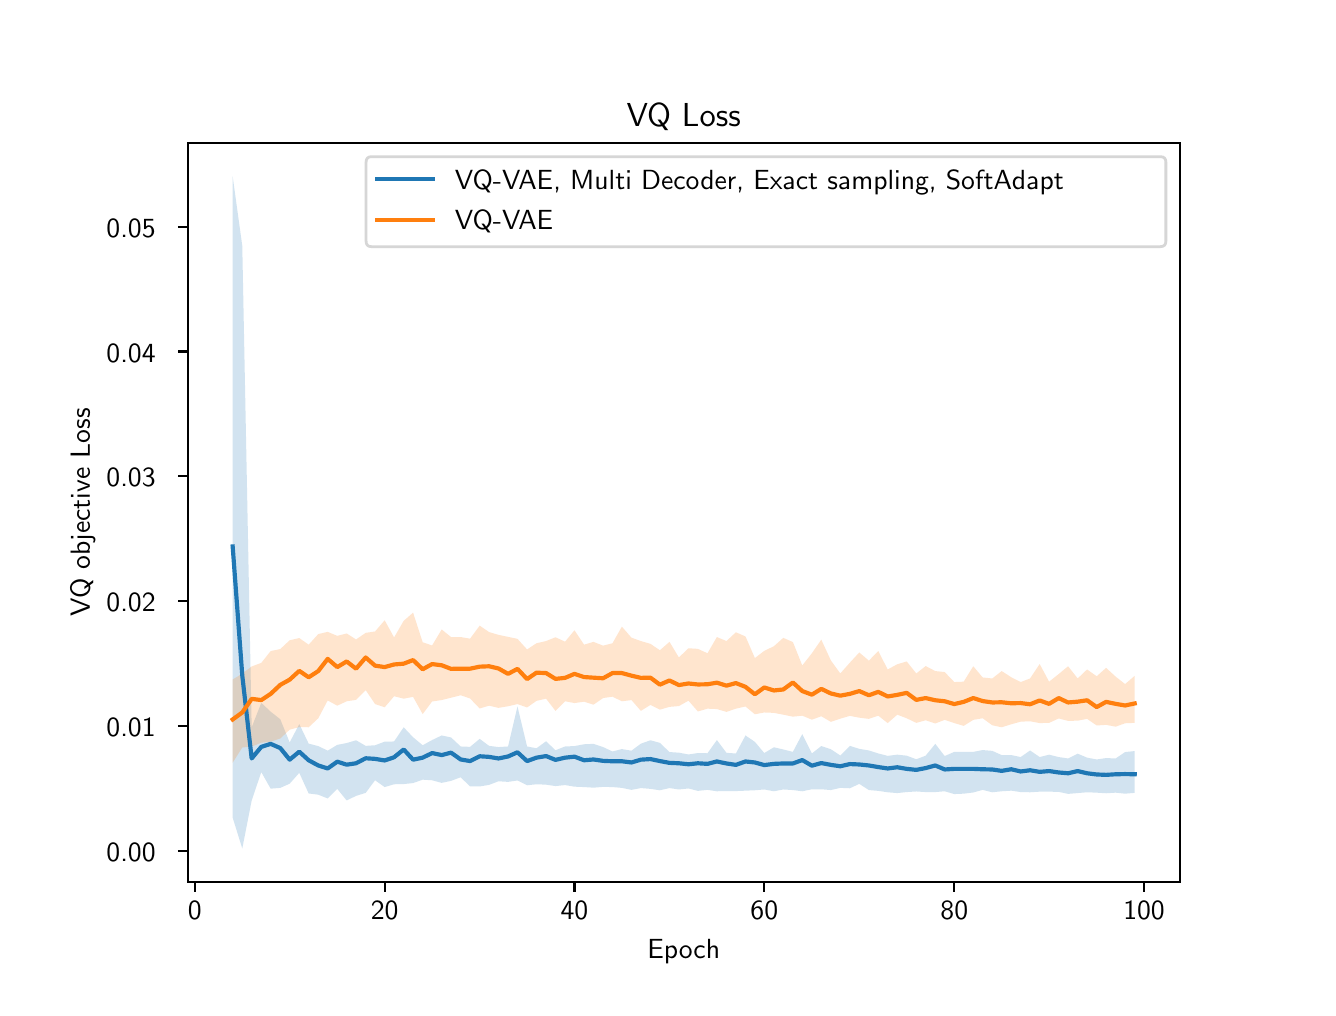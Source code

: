 \begingroup%
\makeatletter%
\begin{pgfpicture}%
\pgfpathrectangle{\pgfpointorigin}{\pgfqpoint{6.4in}{4.8in}}%
\pgfusepath{use as bounding box, clip}%
\begin{pgfscope}%
\pgfsetbuttcap%
\pgfsetmiterjoin%
\definecolor{currentfill}{rgb}{1.0,1.0,1.0}%
\pgfsetfillcolor{currentfill}%
\pgfsetlinewidth{0.0pt}%
\definecolor{currentstroke}{rgb}{1.0,1.0,1.0}%
\pgfsetstrokecolor{currentstroke}%
\pgfsetdash{}{0pt}%
\pgfpathmoveto{\pgfqpoint{0.0in}{0.0in}}%
\pgfpathlineto{\pgfqpoint{6.4in}{0.0in}}%
\pgfpathlineto{\pgfqpoint{6.4in}{4.8in}}%
\pgfpathlineto{\pgfqpoint{0.0in}{4.8in}}%
\pgfpathlineto{\pgfqpoint{0.0in}{0.0in}}%
\pgfpathclose%
\pgfusepath{fill}%
\end{pgfscope}%
\begin{pgfscope}%
\pgfsetbuttcap%
\pgfsetmiterjoin%
\definecolor{currentfill}{rgb}{1.0,1.0,1.0}%
\pgfsetfillcolor{currentfill}%
\pgfsetlinewidth{0.0pt}%
\definecolor{currentstroke}{rgb}{0.0,0.0,0.0}%
\pgfsetstrokecolor{currentstroke}%
\pgfsetstrokeopacity{0.0}%
\pgfsetdash{}{0pt}%
\pgfpathmoveto{\pgfqpoint{0.8in}{0.528in}}%
\pgfpathlineto{\pgfqpoint{5.76in}{0.528in}}%
\pgfpathlineto{\pgfqpoint{5.76in}{4.224in}}%
\pgfpathlineto{\pgfqpoint{0.8in}{4.224in}}%
\pgfpathlineto{\pgfqpoint{0.8in}{0.528in}}%
\pgfpathclose%
\pgfusepath{fill}%
\end{pgfscope}%
\begin{pgfscope}%
\pgfpathrectangle{\pgfqpoint{0.8in}{0.528in}}{\pgfqpoint{4.96in}{3.696in}}%
\pgfusepath{clip}%
\pgfsetbuttcap%
\pgfsetroundjoin%
\definecolor{currentfill}{rgb}{0.122,0.467,0.706}%
\pgfsetfillcolor{currentfill}%
\pgfsetfillopacity{0.2}%
\pgfsetlinewidth{0.0pt}%
\definecolor{currentstroke}{rgb}{0.0,0.0,0.0}%
\pgfsetstrokecolor{currentstroke}%
\pgfsetdash{}{0pt}%
\pgfpathmoveto{\pgfqpoint{1.025in}{4.056in}}%
\pgfpathlineto{\pgfqpoint{1.025in}{0.85in}}%
\pgfpathlineto{\pgfqpoint{1.073in}{0.696in}}%
\pgfpathlineto{\pgfqpoint{1.12in}{0.936in}}%
\pgfpathlineto{\pgfqpoint{1.168in}{1.078in}}%
\pgfpathlineto{\pgfqpoint{1.215in}{0.995in}}%
\pgfpathlineto{\pgfqpoint{1.263in}{0.999in}}%
\pgfpathlineto{\pgfqpoint{1.31in}{1.02in}}%
\pgfpathlineto{\pgfqpoint{1.358in}{1.074in}}%
\pgfpathlineto{\pgfqpoint{1.405in}{0.971in}}%
\pgfpathlineto{\pgfqpoint{1.453in}{0.965in}}%
\pgfpathlineto{\pgfqpoint{1.5in}{0.946in}}%
\pgfpathlineto{\pgfqpoint{1.548in}{0.994in}}%
\pgfpathlineto{\pgfqpoint{1.595in}{0.936in}}%
\pgfpathlineto{\pgfqpoint{1.642in}{0.959in}}%
\pgfpathlineto{\pgfqpoint{1.69in}{0.974in}}%
\pgfpathlineto{\pgfqpoint{1.737in}{1.037in}}%
\pgfpathlineto{\pgfqpoint{1.785in}{1.003in}}%
\pgfpathlineto{\pgfqpoint{1.832in}{1.017in}}%
\pgfpathlineto{\pgfqpoint{1.88in}{1.018in}}%
\pgfpathlineto{\pgfqpoint{1.927in}{1.023in}}%
\pgfpathlineto{\pgfqpoint{1.975in}{1.04in}}%
\pgfpathlineto{\pgfqpoint{2.022in}{1.037in}}%
\pgfpathlineto{\pgfqpoint{2.07in}{1.024in}}%
\pgfpathlineto{\pgfqpoint{2.117in}{1.034in}}%
\pgfpathlineto{\pgfqpoint{2.165in}{1.052in}}%
\pgfpathlineto{\pgfqpoint{2.212in}{1.006in}}%
\pgfpathlineto{\pgfqpoint{2.26in}{1.006in}}%
\pgfpathlineto{\pgfqpoint{2.307in}{1.014in}}%
\pgfpathlineto{\pgfqpoint{2.354in}{1.032in}}%
\pgfpathlineto{\pgfqpoint{2.402in}{1.029in}}%
\pgfpathlineto{\pgfqpoint{2.449in}{1.036in}}%
\pgfpathlineto{\pgfqpoint{2.497in}{1.012in}}%
\pgfpathlineto{\pgfqpoint{2.544in}{1.017in}}%
\pgfpathlineto{\pgfqpoint{2.592in}{1.015in}}%
\pgfpathlineto{\pgfqpoint{2.639in}{1.008in}}%
\pgfpathlineto{\pgfqpoint{2.687in}{1.013in}}%
\pgfpathlineto{\pgfqpoint{2.734in}{1.005in}}%
\pgfpathlineto{\pgfqpoint{2.782in}{1.003in}}%
\pgfpathlineto{\pgfqpoint{2.829in}{1.0in}}%
\pgfpathlineto{\pgfqpoint{2.877in}{1.004in}}%
\pgfpathlineto{\pgfqpoint{2.924in}{1.003in}}%
\pgfpathlineto{\pgfqpoint{2.971in}{0.999in}}%
\pgfpathlineto{\pgfqpoint{3.019in}{0.989in}}%
\pgfpathlineto{\pgfqpoint{3.066in}{0.998in}}%
\pgfpathlineto{\pgfqpoint{3.114in}{0.994in}}%
\pgfpathlineto{\pgfqpoint{3.161in}{0.987in}}%
\pgfpathlineto{\pgfqpoint{3.209in}{0.998in}}%
\pgfpathlineto{\pgfqpoint{3.256in}{0.991in}}%
\pgfpathlineto{\pgfqpoint{3.304in}{0.996in}}%
\pgfpathlineto{\pgfqpoint{3.351in}{0.984in}}%
\pgfpathlineto{\pgfqpoint{3.399in}{0.989in}}%
\pgfpathlineto{\pgfqpoint{3.446in}{0.982in}}%
\pgfpathlineto{\pgfqpoint{3.494in}{0.983in}}%
\pgfpathlineto{\pgfqpoint{3.541in}{0.983in}}%
\pgfpathlineto{\pgfqpoint{3.589in}{0.985in}}%
\pgfpathlineto{\pgfqpoint{3.636in}{0.987in}}%
\pgfpathlineto{\pgfqpoint{3.683in}{0.991in}}%
\pgfpathlineto{\pgfqpoint{3.731in}{0.982in}}%
\pgfpathlineto{\pgfqpoint{3.778in}{0.991in}}%
\pgfpathlineto{\pgfqpoint{3.826in}{0.988in}}%
\pgfpathlineto{\pgfqpoint{3.873in}{0.982in}}%
\pgfpathlineto{\pgfqpoint{3.921in}{0.992in}}%
\pgfpathlineto{\pgfqpoint{3.968in}{0.992in}}%
\pgfpathlineto{\pgfqpoint{4.016in}{0.988in}}%
\pgfpathlineto{\pgfqpoint{4.063in}{0.999in}}%
\pgfpathlineto{\pgfqpoint{4.111in}{0.997in}}%
\pgfpathlineto{\pgfqpoint{4.158in}{1.019in}}%
\pgfpathlineto{\pgfqpoint{4.206in}{0.988in}}%
\pgfpathlineto{\pgfqpoint{4.253in}{0.984in}}%
\pgfpathlineto{\pgfqpoint{4.3in}{0.977in}}%
\pgfpathlineto{\pgfqpoint{4.348in}{0.973in}}%
\pgfpathlineto{\pgfqpoint{4.395in}{0.978in}}%
\pgfpathlineto{\pgfqpoint{4.443in}{0.981in}}%
\pgfpathlineto{\pgfqpoint{4.49in}{0.978in}}%
\pgfpathlineto{\pgfqpoint{4.538in}{0.978in}}%
\pgfpathlineto{\pgfqpoint{4.585in}{0.982in}}%
\pgfpathlineto{\pgfqpoint{4.633in}{0.968in}}%
\pgfpathlineto{\pgfqpoint{4.68in}{0.97in}}%
\pgfpathlineto{\pgfqpoint{4.728in}{0.976in}}%
\pgfpathlineto{\pgfqpoint{4.775in}{0.989in}}%
\pgfpathlineto{\pgfqpoint{4.823in}{0.977in}}%
\pgfpathlineto{\pgfqpoint{4.87in}{0.982in}}%
\pgfpathlineto{\pgfqpoint{4.918in}{0.985in}}%
\pgfpathlineto{\pgfqpoint{4.965in}{0.978in}}%
\pgfpathlineto{\pgfqpoint{5.012in}{0.977in}}%
\pgfpathlineto{\pgfqpoint{5.06in}{0.98in}}%
\pgfpathlineto{\pgfqpoint{5.107in}{0.98in}}%
\pgfpathlineto{\pgfqpoint{5.155in}{0.979in}}%
\pgfpathlineto{\pgfqpoint{5.202in}{0.969in}}%
\pgfpathlineto{\pgfqpoint{5.25in}{0.973in}}%
\pgfpathlineto{\pgfqpoint{5.297in}{0.977in}}%
\pgfpathlineto{\pgfqpoint{5.345in}{0.975in}}%
\pgfpathlineto{\pgfqpoint{5.392in}{0.972in}}%
\pgfpathlineto{\pgfqpoint{5.44in}{0.975in}}%
\pgfpathlineto{\pgfqpoint{5.487in}{0.97in}}%
\pgfpathlineto{\pgfqpoint{5.535in}{0.974in}}%
\pgfpathlineto{\pgfqpoint{5.535in}{1.183in}}%
\pgfpathlineto{\pgfqpoint{5.535in}{1.183in}}%
\pgfpathlineto{\pgfqpoint{5.487in}{1.178in}}%
\pgfpathlineto{\pgfqpoint{5.44in}{1.146in}}%
\pgfpathlineto{\pgfqpoint{5.392in}{1.148in}}%
\pgfpathlineto{\pgfqpoint{5.345in}{1.141in}}%
\pgfpathlineto{\pgfqpoint{5.297in}{1.15in}}%
\pgfpathlineto{\pgfqpoint{5.25in}{1.17in}}%
\pgfpathlineto{\pgfqpoint{5.202in}{1.146in}}%
\pgfpathlineto{\pgfqpoint{5.155in}{1.153in}}%
\pgfpathlineto{\pgfqpoint{5.107in}{1.165in}}%
\pgfpathlineto{\pgfqpoint{5.06in}{1.153in}}%
\pgfpathlineto{\pgfqpoint{5.012in}{1.186in}}%
\pgfpathlineto{\pgfqpoint{4.965in}{1.153in}}%
\pgfpathlineto{\pgfqpoint{4.918in}{1.163in}}%
\pgfpathlineto{\pgfqpoint{4.87in}{1.163in}}%
\pgfpathlineto{\pgfqpoint{4.823in}{1.184in}}%
\pgfpathlineto{\pgfqpoint{4.775in}{1.188in}}%
\pgfpathlineto{\pgfqpoint{4.728in}{1.179in}}%
\pgfpathlineto{\pgfqpoint{4.68in}{1.179in}}%
\pgfpathlineto{\pgfqpoint{4.633in}{1.179in}}%
\pgfpathlineto{\pgfqpoint{4.585in}{1.158in}}%
\pgfpathlineto{\pgfqpoint{4.538in}{1.219in}}%
\pgfpathlineto{\pgfqpoint{4.49in}{1.16in}}%
\pgfpathlineto{\pgfqpoint{4.443in}{1.142in}}%
\pgfpathlineto{\pgfqpoint{4.395in}{1.16in}}%
\pgfpathlineto{\pgfqpoint{4.348in}{1.165in}}%
\pgfpathlineto{\pgfqpoint{4.3in}{1.159in}}%
\pgfpathlineto{\pgfqpoint{4.253in}{1.171in}}%
\pgfpathlineto{\pgfqpoint{4.206in}{1.186in}}%
\pgfpathlineto{\pgfqpoint{4.158in}{1.194in}}%
\pgfpathlineto{\pgfqpoint{4.111in}{1.209in}}%
\pgfpathlineto{\pgfqpoint{4.063in}{1.161in}}%
\pgfpathlineto{\pgfqpoint{4.016in}{1.192in}}%
\pgfpathlineto{\pgfqpoint{3.968in}{1.208in}}%
\pgfpathlineto{\pgfqpoint{3.921in}{1.171in}}%
\pgfpathlineto{\pgfqpoint{3.873in}{1.268in}}%
\pgfpathlineto{\pgfqpoint{3.826in}{1.179in}}%
\pgfpathlineto{\pgfqpoint{3.778in}{1.191in}}%
\pgfpathlineto{\pgfqpoint{3.731in}{1.202in}}%
\pgfpathlineto{\pgfqpoint{3.683in}{1.173in}}%
\pgfpathlineto{\pgfqpoint{3.636in}{1.229in}}%
\pgfpathlineto{\pgfqpoint{3.589in}{1.261in}}%
\pgfpathlineto{\pgfqpoint{3.541in}{1.171in}}%
\pgfpathlineto{\pgfqpoint{3.494in}{1.174in}}%
\pgfpathlineto{\pgfqpoint{3.446in}{1.238in}}%
\pgfpathlineto{\pgfqpoint{3.399in}{1.172in}}%
\pgfpathlineto{\pgfqpoint{3.351in}{1.173in}}%
\pgfpathlineto{\pgfqpoint{3.304in}{1.166in}}%
\pgfpathlineto{\pgfqpoint{3.256in}{1.175in}}%
\pgfpathlineto{\pgfqpoint{3.209in}{1.178in}}%
\pgfpathlineto{\pgfqpoint{3.161in}{1.224in}}%
\pgfpathlineto{\pgfqpoint{3.114in}{1.237in}}%
\pgfpathlineto{\pgfqpoint{3.066in}{1.22in}}%
\pgfpathlineto{\pgfqpoint{3.019in}{1.185in}}%
\pgfpathlineto{\pgfqpoint{2.971in}{1.193in}}%
\pgfpathlineto{\pgfqpoint{2.924in}{1.181in}}%
\pgfpathlineto{\pgfqpoint{2.877in}{1.203in}}%
\pgfpathlineto{\pgfqpoint{2.829in}{1.219in}}%
\pgfpathlineto{\pgfqpoint{2.782in}{1.217in}}%
\pgfpathlineto{\pgfqpoint{2.734in}{1.208in}}%
\pgfpathlineto{\pgfqpoint{2.687in}{1.206in}}%
\pgfpathlineto{\pgfqpoint{2.639in}{1.187in}}%
\pgfpathlineto{\pgfqpoint{2.592in}{1.232in}}%
\pgfpathlineto{\pgfqpoint{2.544in}{1.197in}}%
\pgfpathlineto{\pgfqpoint{2.497in}{1.206in}}%
\pgfpathlineto{\pgfqpoint{2.449in}{1.406in}}%
\pgfpathlineto{\pgfqpoint{2.402in}{1.206in}}%
\pgfpathlineto{\pgfqpoint{2.354in}{1.203in}}%
\pgfpathlineto{\pgfqpoint{2.307in}{1.209in}}%
\pgfpathlineto{\pgfqpoint{2.26in}{1.244in}}%
\pgfpathlineto{\pgfqpoint{2.212in}{1.204in}}%
\pgfpathlineto{\pgfqpoint{2.165in}{1.206in}}%
\pgfpathlineto{\pgfqpoint{2.117in}{1.251in}}%
\pgfpathlineto{\pgfqpoint{2.07in}{1.261in}}%
\pgfpathlineto{\pgfqpoint{2.022in}{1.238in}}%
\pgfpathlineto{\pgfqpoint{1.975in}{1.212in}}%
\pgfpathlineto{\pgfqpoint{1.927in}{1.252in}}%
\pgfpathlineto{\pgfqpoint{1.88in}{1.302in}}%
\pgfpathlineto{\pgfqpoint{1.832in}{1.231in}}%
\pgfpathlineto{\pgfqpoint{1.785in}{1.23in}}%
\pgfpathlineto{\pgfqpoint{1.737in}{1.212in}}%
\pgfpathlineto{\pgfqpoint{1.69in}{1.209in}}%
\pgfpathlineto{\pgfqpoint{1.642in}{1.237in}}%
\pgfpathlineto{\pgfqpoint{1.595in}{1.223in}}%
\pgfpathlineto{\pgfqpoint{1.548in}{1.214in}}%
\pgfpathlineto{\pgfqpoint{1.5in}{1.185in}}%
\pgfpathlineto{\pgfqpoint{1.453in}{1.208in}}%
\pgfpathlineto{\pgfqpoint{1.405in}{1.22in}}%
\pgfpathlineto{\pgfqpoint{1.358in}{1.318in}}%
\pgfpathlineto{\pgfqpoint{1.31in}{1.226in}}%
\pgfpathlineto{\pgfqpoint{1.263in}{1.342in}}%
\pgfpathlineto{\pgfqpoint{1.215in}{1.38in}}%
\pgfpathlineto{\pgfqpoint{1.168in}{1.424in}}%
\pgfpathlineto{\pgfqpoint{1.12in}{1.302in}}%
\pgfpathlineto{\pgfqpoint{1.073in}{3.709in}}%
\pgfpathlineto{\pgfqpoint{1.025in}{4.056in}}%
\pgfpathlineto{\pgfqpoint{1.025in}{4.056in}}%
\pgfpathclose%
\pgfusepath{fill}%
\end{pgfscope}%
\begin{pgfscope}%
\pgfpathrectangle{\pgfqpoint{0.8in}{0.528in}}{\pgfqpoint{4.96in}{3.696in}}%
\pgfusepath{clip}%
\pgfsetbuttcap%
\pgfsetroundjoin%
\definecolor{currentfill}{rgb}{1.0,0.498,0.055}%
\pgfsetfillcolor{currentfill}%
\pgfsetfillopacity{0.2}%
\pgfsetlinewidth{0.0pt}%
\definecolor{currentstroke}{rgb}{0.0,0.0,0.0}%
\pgfsetstrokecolor{currentstroke}%
\pgfsetdash{}{0pt}%
\pgfpathmoveto{\pgfqpoint{1.025in}{1.541in}}%
\pgfpathlineto{\pgfqpoint{1.025in}{1.125in}}%
\pgfpathlineto{\pgfqpoint{1.073in}{1.201in}}%
\pgfpathlineto{\pgfqpoint{1.12in}{1.205in}}%
\pgfpathlineto{\pgfqpoint{1.168in}{1.225in}}%
\pgfpathlineto{\pgfqpoint{1.215in}{1.23in}}%
\pgfpathlineto{\pgfqpoint{1.263in}{1.246in}}%
\pgfpathlineto{\pgfqpoint{1.31in}{1.29in}}%
\pgfpathlineto{\pgfqpoint{1.358in}{1.303in}}%
\pgfpathlineto{\pgfqpoint{1.405in}{1.302in}}%
\pgfpathlineto{\pgfqpoint{1.453in}{1.347in}}%
\pgfpathlineto{\pgfqpoint{1.5in}{1.436in}}%
\pgfpathlineto{\pgfqpoint{1.548in}{1.41in}}%
\pgfpathlineto{\pgfqpoint{1.595in}{1.432in}}%
\pgfpathlineto{\pgfqpoint{1.642in}{1.439in}}%
\pgfpathlineto{\pgfqpoint{1.69in}{1.488in}}%
\pgfpathlineto{\pgfqpoint{1.737in}{1.418in}}%
\pgfpathlineto{\pgfqpoint{1.785in}{1.402in}}%
\pgfpathlineto{\pgfqpoint{1.832in}{1.457in}}%
\pgfpathlineto{\pgfqpoint{1.88in}{1.445in}}%
\pgfpathlineto{\pgfqpoint{1.927in}{1.454in}}%
\pgfpathlineto{\pgfqpoint{1.975in}{1.368in}}%
\pgfpathlineto{\pgfqpoint{2.022in}{1.431in}}%
\pgfpathlineto{\pgfqpoint{2.07in}{1.438in}}%
\pgfpathlineto{\pgfqpoint{2.117in}{1.45in}}%
\pgfpathlineto{\pgfqpoint{2.165in}{1.462in}}%
\pgfpathlineto{\pgfqpoint{2.212in}{1.446in}}%
\pgfpathlineto{\pgfqpoint{2.26in}{1.396in}}%
\pgfpathlineto{\pgfqpoint{2.307in}{1.41in}}%
\pgfpathlineto{\pgfqpoint{2.354in}{1.399in}}%
\pgfpathlineto{\pgfqpoint{2.402in}{1.407in}}%
\pgfpathlineto{\pgfqpoint{2.449in}{1.418in}}%
\pgfpathlineto{\pgfqpoint{2.497in}{1.401in}}%
\pgfpathlineto{\pgfqpoint{2.544in}{1.434in}}%
\pgfpathlineto{\pgfqpoint{2.592in}{1.445in}}%
\pgfpathlineto{\pgfqpoint{2.639in}{1.384in}}%
\pgfpathlineto{\pgfqpoint{2.687in}{1.432in}}%
\pgfpathlineto{\pgfqpoint{2.734in}{1.423in}}%
\pgfpathlineto{\pgfqpoint{2.782in}{1.43in}}%
\pgfpathlineto{\pgfqpoint{2.829in}{1.415in}}%
\pgfpathlineto{\pgfqpoint{2.877in}{1.448in}}%
\pgfpathlineto{\pgfqpoint{2.924in}{1.455in}}%
\pgfpathlineto{\pgfqpoint{2.971in}{1.432in}}%
\pgfpathlineto{\pgfqpoint{3.019in}{1.438in}}%
\pgfpathlineto{\pgfqpoint{3.066in}{1.384in}}%
\pgfpathlineto{\pgfqpoint{3.114in}{1.414in}}%
\pgfpathlineto{\pgfqpoint{3.161in}{1.39in}}%
\pgfpathlineto{\pgfqpoint{3.209in}{1.404in}}%
\pgfpathlineto{\pgfqpoint{3.256in}{1.408in}}%
\pgfpathlineto{\pgfqpoint{3.304in}{1.435in}}%
\pgfpathlineto{\pgfqpoint{3.351in}{1.381in}}%
\pgfpathlineto{\pgfqpoint{3.399in}{1.395in}}%
\pgfpathlineto{\pgfqpoint{3.446in}{1.393in}}%
\pgfpathlineto{\pgfqpoint{3.494in}{1.379in}}%
\pgfpathlineto{\pgfqpoint{3.541in}{1.395in}}%
\pgfpathlineto{\pgfqpoint{3.589in}{1.406in}}%
\pgfpathlineto{\pgfqpoint{3.636in}{1.367in}}%
\pgfpathlineto{\pgfqpoint{3.683in}{1.376in}}%
\pgfpathlineto{\pgfqpoint{3.731in}{1.374in}}%
\pgfpathlineto{\pgfqpoint{3.778in}{1.365in}}%
\pgfpathlineto{\pgfqpoint{3.826in}{1.355in}}%
\pgfpathlineto{\pgfqpoint{3.873in}{1.36in}}%
\pgfpathlineto{\pgfqpoint{3.921in}{1.34in}}%
\pgfpathlineto{\pgfqpoint{3.968in}{1.357in}}%
\pgfpathlineto{\pgfqpoint{4.016in}{1.329in}}%
\pgfpathlineto{\pgfqpoint{4.063in}{1.345in}}%
\pgfpathlineto{\pgfqpoint{4.111in}{1.359in}}%
\pgfpathlineto{\pgfqpoint{4.158in}{1.35in}}%
\pgfpathlineto{\pgfqpoint{4.206in}{1.344in}}%
\pgfpathlineto{\pgfqpoint{4.253in}{1.36in}}%
\pgfpathlineto{\pgfqpoint{4.3in}{1.323in}}%
\pgfpathlineto{\pgfqpoint{4.348in}{1.365in}}%
\pgfpathlineto{\pgfqpoint{4.395in}{1.347in}}%
\pgfpathlineto{\pgfqpoint{4.443in}{1.324in}}%
\pgfpathlineto{\pgfqpoint{4.49in}{1.337in}}%
\pgfpathlineto{\pgfqpoint{4.538in}{1.321in}}%
\pgfpathlineto{\pgfqpoint{4.585in}{1.339in}}%
\pgfpathlineto{\pgfqpoint{4.633in}{1.323in}}%
\pgfpathlineto{\pgfqpoint{4.68in}{1.309in}}%
\pgfpathlineto{\pgfqpoint{4.728in}{1.339in}}%
\pgfpathlineto{\pgfqpoint{4.775in}{1.347in}}%
\pgfpathlineto{\pgfqpoint{4.823in}{1.312in}}%
\pgfpathlineto{\pgfqpoint{4.87in}{1.302in}}%
\pgfpathlineto{\pgfqpoint{4.918in}{1.317in}}%
\pgfpathlineto{\pgfqpoint{4.965in}{1.33in}}%
\pgfpathlineto{\pgfqpoint{5.012in}{1.332in}}%
\pgfpathlineto{\pgfqpoint{5.06in}{1.323in}}%
\pgfpathlineto{\pgfqpoint{5.107in}{1.324in}}%
\pgfpathlineto{\pgfqpoint{5.155in}{1.346in}}%
\pgfpathlineto{\pgfqpoint{5.202in}{1.334in}}%
\pgfpathlineto{\pgfqpoint{5.25in}{1.335in}}%
\pgfpathlineto{\pgfqpoint{5.297in}{1.344in}}%
\pgfpathlineto{\pgfqpoint{5.345in}{1.311in}}%
\pgfpathlineto{\pgfqpoint{5.392in}{1.314in}}%
\pgfpathlineto{\pgfqpoint{5.44in}{1.305in}}%
\pgfpathlineto{\pgfqpoint{5.487in}{1.322in}}%
\pgfpathlineto{\pgfqpoint{5.535in}{1.324in}}%
\pgfpathlineto{\pgfqpoint{5.535in}{1.559in}}%
\pgfpathlineto{\pgfqpoint{5.535in}{1.559in}}%
\pgfpathlineto{\pgfqpoint{5.487in}{1.518in}}%
\pgfpathlineto{\pgfqpoint{5.44in}{1.555in}}%
\pgfpathlineto{\pgfqpoint{5.392in}{1.599in}}%
\pgfpathlineto{\pgfqpoint{5.345in}{1.557in}}%
\pgfpathlineto{\pgfqpoint{5.297in}{1.591in}}%
\pgfpathlineto{\pgfqpoint{5.25in}{1.546in}}%
\pgfpathlineto{\pgfqpoint{5.202in}{1.607in}}%
\pgfpathlineto{\pgfqpoint{5.155in}{1.568in}}%
\pgfpathlineto{\pgfqpoint{5.107in}{1.53in}}%
\pgfpathlineto{\pgfqpoint{5.06in}{1.618in}}%
\pgfpathlineto{\pgfqpoint{5.012in}{1.546in}}%
\pgfpathlineto{\pgfqpoint{4.965in}{1.528in}}%
\pgfpathlineto{\pgfqpoint{4.918in}{1.552in}}%
\pgfpathlineto{\pgfqpoint{4.87in}{1.583in}}%
\pgfpathlineto{\pgfqpoint{4.823in}{1.546in}}%
\pgfpathlineto{\pgfqpoint{4.775in}{1.551in}}%
\pgfpathlineto{\pgfqpoint{4.728in}{1.607in}}%
\pgfpathlineto{\pgfqpoint{4.68in}{1.53in}}%
\pgfpathlineto{\pgfqpoint{4.633in}{1.528in}}%
\pgfpathlineto{\pgfqpoint{4.585in}{1.578in}}%
\pgfpathlineto{\pgfqpoint{4.538in}{1.583in}}%
\pgfpathlineto{\pgfqpoint{4.49in}{1.608in}}%
\pgfpathlineto{\pgfqpoint{4.443in}{1.571in}}%
\pgfpathlineto{\pgfqpoint{4.395in}{1.631in}}%
\pgfpathlineto{\pgfqpoint{4.348in}{1.617in}}%
\pgfpathlineto{\pgfqpoint{4.3in}{1.591in}}%
\pgfpathlineto{\pgfqpoint{4.253in}{1.683in}}%
\pgfpathlineto{\pgfqpoint{4.206in}{1.635in}}%
\pgfpathlineto{\pgfqpoint{4.158in}{1.676in}}%
\pgfpathlineto{\pgfqpoint{4.111in}{1.625in}}%
\pgfpathlineto{\pgfqpoint{4.063in}{1.571in}}%
\pgfpathlineto{\pgfqpoint{4.016in}{1.636in}}%
\pgfpathlineto{\pgfqpoint{3.968in}{1.74in}}%
\pgfpathlineto{\pgfqpoint{3.921in}{1.672in}}%
\pgfpathlineto{\pgfqpoint{3.873in}{1.611in}}%
\pgfpathlineto{\pgfqpoint{3.826in}{1.728in}}%
\pgfpathlineto{\pgfqpoint{3.778in}{1.749in}}%
\pgfpathlineto{\pgfqpoint{3.731in}{1.707in}}%
\pgfpathlineto{\pgfqpoint{3.683in}{1.684in}}%
\pgfpathlineto{\pgfqpoint{3.636in}{1.648in}}%
\pgfpathlineto{\pgfqpoint{3.589in}{1.756in}}%
\pgfpathlineto{\pgfqpoint{3.541in}{1.777in}}%
\pgfpathlineto{\pgfqpoint{3.494in}{1.733in}}%
\pgfpathlineto{\pgfqpoint{3.446in}{1.753in}}%
\pgfpathlineto{\pgfqpoint{3.399in}{1.672in}}%
\pgfpathlineto{\pgfqpoint{3.351in}{1.694in}}%
\pgfpathlineto{\pgfqpoint{3.304in}{1.697in}}%
\pgfpathlineto{\pgfqpoint{3.256in}{1.651in}}%
\pgfpathlineto{\pgfqpoint{3.209in}{1.729in}}%
\pgfpathlineto{\pgfqpoint{3.161in}{1.687in}}%
\pgfpathlineto{\pgfqpoint{3.114in}{1.719in}}%
\pgfpathlineto{\pgfqpoint{3.066in}{1.733in}}%
\pgfpathlineto{\pgfqpoint{3.019in}{1.75in}}%
\pgfpathlineto{\pgfqpoint{2.971in}{1.805in}}%
\pgfpathlineto{\pgfqpoint{2.924in}{1.722in}}%
\pgfpathlineto{\pgfqpoint{2.877in}{1.71in}}%
\pgfpathlineto{\pgfqpoint{2.829in}{1.729in}}%
\pgfpathlineto{\pgfqpoint{2.782in}{1.715in}}%
\pgfpathlineto{\pgfqpoint{2.734in}{1.787in}}%
\pgfpathlineto{\pgfqpoint{2.687in}{1.73in}}%
\pgfpathlineto{\pgfqpoint{2.639in}{1.752in}}%
\pgfpathlineto{\pgfqpoint{2.592in}{1.733in}}%
\pgfpathlineto{\pgfqpoint{2.544in}{1.722in}}%
\pgfpathlineto{\pgfqpoint{2.497in}{1.691in}}%
\pgfpathlineto{\pgfqpoint{2.449in}{1.744in}}%
\pgfpathlineto{\pgfqpoint{2.402in}{1.754in}}%
\pgfpathlineto{\pgfqpoint{2.354in}{1.764in}}%
\pgfpathlineto{\pgfqpoint{2.307in}{1.778in}}%
\pgfpathlineto{\pgfqpoint{2.26in}{1.81in}}%
\pgfpathlineto{\pgfqpoint{2.212in}{1.745in}}%
\pgfpathlineto{\pgfqpoint{2.165in}{1.753in}}%
\pgfpathlineto{\pgfqpoint{2.117in}{1.753in}}%
\pgfpathlineto{\pgfqpoint{2.07in}{1.791in}}%
\pgfpathlineto{\pgfqpoint{2.022in}{1.711in}}%
\pgfpathlineto{\pgfqpoint{1.975in}{1.727in}}%
\pgfpathlineto{\pgfqpoint{1.927in}{1.875in}}%
\pgfpathlineto{\pgfqpoint{1.88in}{1.834in}}%
\pgfpathlineto{\pgfqpoint{1.832in}{1.751in}}%
\pgfpathlineto{\pgfqpoint{1.785in}{1.837in}}%
\pgfpathlineto{\pgfqpoint{1.737in}{1.781in}}%
\pgfpathlineto{\pgfqpoint{1.69in}{1.774in}}%
\pgfpathlineto{\pgfqpoint{1.642in}{1.741in}}%
\pgfpathlineto{\pgfqpoint{1.595in}{1.771in}}%
\pgfpathlineto{\pgfqpoint{1.548in}{1.759in}}%
\pgfpathlineto{\pgfqpoint{1.5in}{1.779in}}%
\pgfpathlineto{\pgfqpoint{1.453in}{1.768in}}%
\pgfpathlineto{\pgfqpoint{1.405in}{1.715in}}%
\pgfpathlineto{\pgfqpoint{1.358in}{1.748in}}%
\pgfpathlineto{\pgfqpoint{1.31in}{1.737in}}%
\pgfpathlineto{\pgfqpoint{1.263in}{1.693in}}%
\pgfpathlineto{\pgfqpoint{1.215in}{1.683in}}%
\pgfpathlineto{\pgfqpoint{1.168in}{1.624in}}%
\pgfpathlineto{\pgfqpoint{1.12in}{1.606in}}%
\pgfpathlineto{\pgfqpoint{1.073in}{1.57in}}%
\pgfpathlineto{\pgfqpoint{1.025in}{1.541in}}%
\pgfpathlineto{\pgfqpoint{1.025in}{1.541in}}%
\pgfpathclose%
\pgfusepath{fill}%
\end{pgfscope}%
\begin{pgfscope}%
\pgfsetbuttcap%
\pgfsetroundjoin%
\definecolor{currentfill}{rgb}{0.0,0.0,0.0}%
\pgfsetfillcolor{currentfill}%
\pgfsetlinewidth{0.803pt}%
\definecolor{currentstroke}{rgb}{0.0,0.0,0.0}%
\pgfsetstrokecolor{currentstroke}%
\pgfsetdash{}{0pt}%
\pgfsys@defobject{currentmarker}{\pgfqpoint{0.0in}{-0.049in}}{\pgfqpoint{0.0in}{0.0in}}{%
\pgfpathmoveto{\pgfqpoint{0.0in}{0.0in}}%
\pgfpathlineto{\pgfqpoint{0.0in}{-0.049in}}%
\pgfusepath{stroke,fill}%
}%
\begin{pgfscope}%
\pgfsys@transformshift{0.836in}{0.528in}%
\pgfsys@useobject{currentmarker}{}%
\end{pgfscope}%
\end{pgfscope}%
\begin{pgfscope}%
\definecolor{textcolor}{rgb}{0.0,0.0,0.0}%
\pgfsetstrokecolor{textcolor}%
\pgfsetfillcolor{textcolor}%
\pgftext[x=0.836in,y=0.431in,,top]{\color{textcolor}\sffamily\fontsize{10.0}{12.0}\selectfont 0}%
\end{pgfscope}%
\begin{pgfscope}%
\pgfsetbuttcap%
\pgfsetroundjoin%
\definecolor{currentfill}{rgb}{0.0,0.0,0.0}%
\pgfsetfillcolor{currentfill}%
\pgfsetlinewidth{0.803pt}%
\definecolor{currentstroke}{rgb}{0.0,0.0,0.0}%
\pgfsetstrokecolor{currentstroke}%
\pgfsetdash{}{0pt}%
\pgfsys@defobject{currentmarker}{\pgfqpoint{0.0in}{-0.049in}}{\pgfqpoint{0.0in}{0.0in}}{%
\pgfpathmoveto{\pgfqpoint{0.0in}{0.0in}}%
\pgfpathlineto{\pgfqpoint{0.0in}{-0.049in}}%
\pgfusepath{stroke,fill}%
}%
\begin{pgfscope}%
\pgfsys@transformshift{1.785in}{0.528in}%
\pgfsys@useobject{currentmarker}{}%
\end{pgfscope}%
\end{pgfscope}%
\begin{pgfscope}%
\definecolor{textcolor}{rgb}{0.0,0.0,0.0}%
\pgfsetstrokecolor{textcolor}%
\pgfsetfillcolor{textcolor}%
\pgftext[x=1.785in,y=0.431in,,top]{\color{textcolor}\sffamily\fontsize{10.0}{12.0}\selectfont 20}%
\end{pgfscope}%
\begin{pgfscope}%
\pgfsetbuttcap%
\pgfsetroundjoin%
\definecolor{currentfill}{rgb}{0.0,0.0,0.0}%
\pgfsetfillcolor{currentfill}%
\pgfsetlinewidth{0.803pt}%
\definecolor{currentstroke}{rgb}{0.0,0.0,0.0}%
\pgfsetstrokecolor{currentstroke}%
\pgfsetdash{}{0pt}%
\pgfsys@defobject{currentmarker}{\pgfqpoint{0.0in}{-0.049in}}{\pgfqpoint{0.0in}{0.0in}}{%
\pgfpathmoveto{\pgfqpoint{0.0in}{0.0in}}%
\pgfpathlineto{\pgfqpoint{0.0in}{-0.049in}}%
\pgfusepath{stroke,fill}%
}%
\begin{pgfscope}%
\pgfsys@transformshift{2.734in}{0.528in}%
\pgfsys@useobject{currentmarker}{}%
\end{pgfscope}%
\end{pgfscope}%
\begin{pgfscope}%
\definecolor{textcolor}{rgb}{0.0,0.0,0.0}%
\pgfsetstrokecolor{textcolor}%
\pgfsetfillcolor{textcolor}%
\pgftext[x=2.734in,y=0.431in,,top]{\color{textcolor}\sffamily\fontsize{10.0}{12.0}\selectfont 40}%
\end{pgfscope}%
\begin{pgfscope}%
\pgfsetbuttcap%
\pgfsetroundjoin%
\definecolor{currentfill}{rgb}{0.0,0.0,0.0}%
\pgfsetfillcolor{currentfill}%
\pgfsetlinewidth{0.803pt}%
\definecolor{currentstroke}{rgb}{0.0,0.0,0.0}%
\pgfsetstrokecolor{currentstroke}%
\pgfsetdash{}{0pt}%
\pgfsys@defobject{currentmarker}{\pgfqpoint{0.0in}{-0.049in}}{\pgfqpoint{0.0in}{0.0in}}{%
\pgfpathmoveto{\pgfqpoint{0.0in}{0.0in}}%
\pgfpathlineto{\pgfqpoint{0.0in}{-0.049in}}%
\pgfusepath{stroke,fill}%
}%
\begin{pgfscope}%
\pgfsys@transformshift{3.683in}{0.528in}%
\pgfsys@useobject{currentmarker}{}%
\end{pgfscope}%
\end{pgfscope}%
\begin{pgfscope}%
\definecolor{textcolor}{rgb}{0.0,0.0,0.0}%
\pgfsetstrokecolor{textcolor}%
\pgfsetfillcolor{textcolor}%
\pgftext[x=3.683in,y=0.431in,,top]{\color{textcolor}\sffamily\fontsize{10.0}{12.0}\selectfont 60}%
\end{pgfscope}%
\begin{pgfscope}%
\pgfsetbuttcap%
\pgfsetroundjoin%
\definecolor{currentfill}{rgb}{0.0,0.0,0.0}%
\pgfsetfillcolor{currentfill}%
\pgfsetlinewidth{0.803pt}%
\definecolor{currentstroke}{rgb}{0.0,0.0,0.0}%
\pgfsetstrokecolor{currentstroke}%
\pgfsetdash{}{0pt}%
\pgfsys@defobject{currentmarker}{\pgfqpoint{0.0in}{-0.049in}}{\pgfqpoint{0.0in}{0.0in}}{%
\pgfpathmoveto{\pgfqpoint{0.0in}{0.0in}}%
\pgfpathlineto{\pgfqpoint{0.0in}{-0.049in}}%
\pgfusepath{stroke,fill}%
}%
\begin{pgfscope}%
\pgfsys@transformshift{4.633in}{0.528in}%
\pgfsys@useobject{currentmarker}{}%
\end{pgfscope}%
\end{pgfscope}%
\begin{pgfscope}%
\definecolor{textcolor}{rgb}{0.0,0.0,0.0}%
\pgfsetstrokecolor{textcolor}%
\pgfsetfillcolor{textcolor}%
\pgftext[x=4.633in,y=0.431in,,top]{\color{textcolor}\sffamily\fontsize{10.0}{12.0}\selectfont 80}%
\end{pgfscope}%
\begin{pgfscope}%
\pgfsetbuttcap%
\pgfsetroundjoin%
\definecolor{currentfill}{rgb}{0.0,0.0,0.0}%
\pgfsetfillcolor{currentfill}%
\pgfsetlinewidth{0.803pt}%
\definecolor{currentstroke}{rgb}{0.0,0.0,0.0}%
\pgfsetstrokecolor{currentstroke}%
\pgfsetdash{}{0pt}%
\pgfsys@defobject{currentmarker}{\pgfqpoint{0.0in}{-0.049in}}{\pgfqpoint{0.0in}{0.0in}}{%
\pgfpathmoveto{\pgfqpoint{0.0in}{0.0in}}%
\pgfpathlineto{\pgfqpoint{0.0in}{-0.049in}}%
\pgfusepath{stroke,fill}%
}%
\begin{pgfscope}%
\pgfsys@transformshift{5.582in}{0.528in}%
\pgfsys@useobject{currentmarker}{}%
\end{pgfscope}%
\end{pgfscope}%
\begin{pgfscope}%
\definecolor{textcolor}{rgb}{0.0,0.0,0.0}%
\pgfsetstrokecolor{textcolor}%
\pgfsetfillcolor{textcolor}%
\pgftext[x=5.582in,y=0.431in,,top]{\color{textcolor}\sffamily\fontsize{10.0}{12.0}\selectfont 100}%
\end{pgfscope}%
\begin{pgfscope}%
\definecolor{textcolor}{rgb}{0.0,0.0,0.0}%
\pgfsetstrokecolor{textcolor}%
\pgfsetfillcolor{textcolor}%
\pgftext[x=3.28in,y=0.241in,,top]{\color{textcolor}\sffamily\fontsize{10.0}{12.0}\selectfont Epoch}%
\end{pgfscope}%
\begin{pgfscope}%
\pgfsetbuttcap%
\pgfsetroundjoin%
\definecolor{currentfill}{rgb}{0.0,0.0,0.0}%
\pgfsetfillcolor{currentfill}%
\pgfsetlinewidth{0.803pt}%
\definecolor{currentstroke}{rgb}{0.0,0.0,0.0}%
\pgfsetstrokecolor{currentstroke}%
\pgfsetdash{}{0pt}%
\pgfsys@defobject{currentmarker}{\pgfqpoint{-0.049in}{0.0in}}{\pgfqpoint{-0.0in}{0.0in}}{%
\pgfpathmoveto{\pgfqpoint{-0.0in}{0.0in}}%
\pgfpathlineto{\pgfqpoint{-0.049in}{0.0in}}%
\pgfusepath{stroke,fill}%
}%
\begin{pgfscope}%
\pgfsys@transformshift{0.8in}{0.685in}%
\pgfsys@useobject{currentmarker}{}%
\end{pgfscope}%
\end{pgfscope}%
\begin{pgfscope}%
\definecolor{textcolor}{rgb}{0.0,0.0,0.0}%
\pgfsetstrokecolor{textcolor}%
\pgfsetfillcolor{textcolor}%
\pgftext[x=0.394in, y=0.632in, left, base]{\color{textcolor}\sffamily\fontsize{10.0}{12.0}\selectfont 0.00}%
\end{pgfscope}%
\begin{pgfscope}%
\pgfsetbuttcap%
\pgfsetroundjoin%
\definecolor{currentfill}{rgb}{0.0,0.0,0.0}%
\pgfsetfillcolor{currentfill}%
\pgfsetlinewidth{0.803pt}%
\definecolor{currentstroke}{rgb}{0.0,0.0,0.0}%
\pgfsetstrokecolor{currentstroke}%
\pgfsetdash{}{0pt}%
\pgfsys@defobject{currentmarker}{\pgfqpoint{-0.049in}{0.0in}}{\pgfqpoint{-0.0in}{0.0in}}{%
\pgfpathmoveto{\pgfqpoint{-0.0in}{0.0in}}%
\pgfpathlineto{\pgfqpoint{-0.049in}{0.0in}}%
\pgfusepath{stroke,fill}%
}%
\begin{pgfscope}%
\pgfsys@transformshift{0.8in}{1.309in}%
\pgfsys@useobject{currentmarker}{}%
\end{pgfscope}%
\end{pgfscope}%
\begin{pgfscope}%
\definecolor{textcolor}{rgb}{0.0,0.0,0.0}%
\pgfsetstrokecolor{textcolor}%
\pgfsetfillcolor{textcolor}%
\pgftext[x=0.394in, y=1.256in, left, base]{\color{textcolor}\sffamily\fontsize{10.0}{12.0}\selectfont 0.01}%
\end{pgfscope}%
\begin{pgfscope}%
\pgfsetbuttcap%
\pgfsetroundjoin%
\definecolor{currentfill}{rgb}{0.0,0.0,0.0}%
\pgfsetfillcolor{currentfill}%
\pgfsetlinewidth{0.803pt}%
\definecolor{currentstroke}{rgb}{0.0,0.0,0.0}%
\pgfsetstrokecolor{currentstroke}%
\pgfsetdash{}{0pt}%
\pgfsys@defobject{currentmarker}{\pgfqpoint{-0.049in}{0.0in}}{\pgfqpoint{-0.0in}{0.0in}}{%
\pgfpathmoveto{\pgfqpoint{-0.0in}{0.0in}}%
\pgfpathlineto{\pgfqpoint{-0.049in}{0.0in}}%
\pgfusepath{stroke,fill}%
}%
\begin{pgfscope}%
\pgfsys@transformshift{0.8in}{1.933in}%
\pgfsys@useobject{currentmarker}{}%
\end{pgfscope}%
\end{pgfscope}%
\begin{pgfscope}%
\definecolor{textcolor}{rgb}{0.0,0.0,0.0}%
\pgfsetstrokecolor{textcolor}%
\pgfsetfillcolor{textcolor}%
\pgftext[x=0.394in, y=1.88in, left, base]{\color{textcolor}\sffamily\fontsize{10.0}{12.0}\selectfont 0.02}%
\end{pgfscope}%
\begin{pgfscope}%
\pgfsetbuttcap%
\pgfsetroundjoin%
\definecolor{currentfill}{rgb}{0.0,0.0,0.0}%
\pgfsetfillcolor{currentfill}%
\pgfsetlinewidth{0.803pt}%
\definecolor{currentstroke}{rgb}{0.0,0.0,0.0}%
\pgfsetstrokecolor{currentstroke}%
\pgfsetdash{}{0pt}%
\pgfsys@defobject{currentmarker}{\pgfqpoint{-0.049in}{0.0in}}{\pgfqpoint{-0.0in}{0.0in}}{%
\pgfpathmoveto{\pgfqpoint{-0.0in}{0.0in}}%
\pgfpathlineto{\pgfqpoint{-0.049in}{0.0in}}%
\pgfusepath{stroke,fill}%
}%
\begin{pgfscope}%
\pgfsys@transformshift{0.8in}{2.557in}%
\pgfsys@useobject{currentmarker}{}%
\end{pgfscope}%
\end{pgfscope}%
\begin{pgfscope}%
\definecolor{textcolor}{rgb}{0.0,0.0,0.0}%
\pgfsetstrokecolor{textcolor}%
\pgfsetfillcolor{textcolor}%
\pgftext[x=0.394in, y=2.504in, left, base]{\color{textcolor}\sffamily\fontsize{10.0}{12.0}\selectfont 0.03}%
\end{pgfscope}%
\begin{pgfscope}%
\pgfsetbuttcap%
\pgfsetroundjoin%
\definecolor{currentfill}{rgb}{0.0,0.0,0.0}%
\pgfsetfillcolor{currentfill}%
\pgfsetlinewidth{0.803pt}%
\definecolor{currentstroke}{rgb}{0.0,0.0,0.0}%
\pgfsetstrokecolor{currentstroke}%
\pgfsetdash{}{0pt}%
\pgfsys@defobject{currentmarker}{\pgfqpoint{-0.049in}{0.0in}}{\pgfqpoint{-0.0in}{0.0in}}{%
\pgfpathmoveto{\pgfqpoint{-0.0in}{0.0in}}%
\pgfpathlineto{\pgfqpoint{-0.049in}{0.0in}}%
\pgfusepath{stroke,fill}%
}%
\begin{pgfscope}%
\pgfsys@transformshift{0.8in}{3.181in}%
\pgfsys@useobject{currentmarker}{}%
\end{pgfscope}%
\end{pgfscope}%
\begin{pgfscope}%
\definecolor{textcolor}{rgb}{0.0,0.0,0.0}%
\pgfsetstrokecolor{textcolor}%
\pgfsetfillcolor{textcolor}%
\pgftext[x=0.394in, y=3.128in, left, base]{\color{textcolor}\sffamily\fontsize{10.0}{12.0}\selectfont 0.04}%
\end{pgfscope}%
\begin{pgfscope}%
\pgfsetbuttcap%
\pgfsetroundjoin%
\definecolor{currentfill}{rgb}{0.0,0.0,0.0}%
\pgfsetfillcolor{currentfill}%
\pgfsetlinewidth{0.803pt}%
\definecolor{currentstroke}{rgb}{0.0,0.0,0.0}%
\pgfsetstrokecolor{currentstroke}%
\pgfsetdash{}{0pt}%
\pgfsys@defobject{currentmarker}{\pgfqpoint{-0.049in}{0.0in}}{\pgfqpoint{-0.0in}{0.0in}}{%
\pgfpathmoveto{\pgfqpoint{-0.0in}{0.0in}}%
\pgfpathlineto{\pgfqpoint{-0.049in}{0.0in}}%
\pgfusepath{stroke,fill}%
}%
\begin{pgfscope}%
\pgfsys@transformshift{0.8in}{3.805in}%
\pgfsys@useobject{currentmarker}{}%
\end{pgfscope}%
\end{pgfscope}%
\begin{pgfscope}%
\definecolor{textcolor}{rgb}{0.0,0.0,0.0}%
\pgfsetstrokecolor{textcolor}%
\pgfsetfillcolor{textcolor}%
\pgftext[x=0.394in, y=3.752in, left, base]{\color{textcolor}\sffamily\fontsize{10.0}{12.0}\selectfont 0.05}%
\end{pgfscope}%
\begin{pgfscope}%
\definecolor{textcolor}{rgb}{0.0,0.0,0.0}%
\pgfsetstrokecolor{textcolor}%
\pgfsetfillcolor{textcolor}%
\pgftext[x=0.338in,y=2.376in,,bottom,rotate=90.0]{\color{textcolor}\sffamily\fontsize{10.0}{12.0}\selectfont VQ objective Loss}%
\end{pgfscope}%
\begin{pgfscope}%
\pgfpathrectangle{\pgfqpoint{0.8in}{0.528in}}{\pgfqpoint{4.96in}{3.696in}}%
\pgfusepath{clip}%
\pgfsetrectcap%
\pgfsetroundjoin%
\pgfsetlinewidth{1.506pt}%
\definecolor{currentstroke}{rgb}{0.122,0.467,0.706}%
\pgfsetstrokecolor{currentstroke}%
\pgfsetdash{}{0pt}%
\pgfpathmoveto{\pgfqpoint{1.025in}{2.206in}}%
\pgfpathlineto{\pgfqpoint{1.073in}{1.561in}}%
\pgfpathlineto{\pgfqpoint{1.12in}{1.146in}}%
\pgfpathlineto{\pgfqpoint{1.168in}{1.204in}}%
\pgfpathlineto{\pgfqpoint{1.215in}{1.219in}}%
\pgfpathlineto{\pgfqpoint{1.263in}{1.198in}}%
\pgfpathlineto{\pgfqpoint{1.31in}{1.14in}}%
\pgfpathlineto{\pgfqpoint{1.358in}{1.18in}}%
\pgfpathlineto{\pgfqpoint{1.405in}{1.137in}}%
\pgfpathlineto{\pgfqpoint{1.453in}{1.111in}}%
\pgfpathlineto{\pgfqpoint{1.5in}{1.096in}}%
\pgfpathlineto{\pgfqpoint{1.548in}{1.13in}}%
\pgfpathlineto{\pgfqpoint{1.595in}{1.115in}}%
\pgfpathlineto{\pgfqpoint{1.642in}{1.122in}}%
\pgfpathlineto{\pgfqpoint{1.69in}{1.147in}}%
\pgfpathlineto{\pgfqpoint{1.737in}{1.144in}}%
\pgfpathlineto{\pgfqpoint{1.785in}{1.136in}}%
\pgfpathlineto{\pgfqpoint{1.832in}{1.152in}}%
\pgfpathlineto{\pgfqpoint{1.88in}{1.191in}}%
\pgfpathlineto{\pgfqpoint{1.927in}{1.14in}}%
\pgfpathlineto{\pgfqpoint{1.975in}{1.15in}}%
\pgfpathlineto{\pgfqpoint{2.022in}{1.173in}}%
\pgfpathlineto{\pgfqpoint{2.07in}{1.163in}}%
\pgfpathlineto{\pgfqpoint{2.117in}{1.175in}}%
\pgfpathlineto{\pgfqpoint{2.165in}{1.141in}}%
\pgfpathlineto{\pgfqpoint{2.212in}{1.133in}}%
\pgfpathlineto{\pgfqpoint{2.26in}{1.157in}}%
\pgfpathlineto{\pgfqpoint{2.307in}{1.154in}}%
\pgfpathlineto{\pgfqpoint{2.354in}{1.146in}}%
\pgfpathlineto{\pgfqpoint{2.402in}{1.156in}}%
\pgfpathlineto{\pgfqpoint{2.449in}{1.177in}}%
\pgfpathlineto{\pgfqpoint{2.497in}{1.133in}}%
\pgfpathlineto{\pgfqpoint{2.544in}{1.15in}}%
\pgfpathlineto{\pgfqpoint{2.592in}{1.158in}}%
\pgfpathlineto{\pgfqpoint{2.639in}{1.139in}}%
\pgfpathlineto{\pgfqpoint{2.687in}{1.15in}}%
\pgfpathlineto{\pgfqpoint{2.734in}{1.155in}}%
\pgfpathlineto{\pgfqpoint{2.782in}{1.137in}}%
\pgfpathlineto{\pgfqpoint{2.829in}{1.141in}}%
\pgfpathlineto{\pgfqpoint{2.877in}{1.134in}}%
\pgfpathlineto{\pgfqpoint{2.924in}{1.132in}}%
\pgfpathlineto{\pgfqpoint{2.971in}{1.132in}}%
\pgfpathlineto{\pgfqpoint{3.019in}{1.126in}}%
\pgfpathlineto{\pgfqpoint{3.066in}{1.14in}}%
\pgfpathlineto{\pgfqpoint{3.114in}{1.143in}}%
\pgfpathlineto{\pgfqpoint{3.161in}{1.133in}}%
\pgfpathlineto{\pgfqpoint{3.209in}{1.124in}}%
\pgfpathlineto{\pgfqpoint{3.256in}{1.122in}}%
\pgfpathlineto{\pgfqpoint{3.304in}{1.117in}}%
\pgfpathlineto{\pgfqpoint{3.351in}{1.122in}}%
\pgfpathlineto{\pgfqpoint{3.399in}{1.119in}}%
\pgfpathlineto{\pgfqpoint{3.446in}{1.131in}}%
\pgfpathlineto{\pgfqpoint{3.494in}{1.121in}}%
\pgfpathlineto{\pgfqpoint{3.541in}{1.114in}}%
\pgfpathlineto{\pgfqpoint{3.589in}{1.131in}}%
\pgfpathlineto{\pgfqpoint{3.636in}{1.126in}}%
\pgfpathlineto{\pgfqpoint{3.683in}{1.113in}}%
\pgfpathlineto{\pgfqpoint{3.731in}{1.119in}}%
\pgfpathlineto{\pgfqpoint{3.778in}{1.121in}}%
\pgfpathlineto{\pgfqpoint{3.826in}{1.121in}}%
\pgfpathlineto{\pgfqpoint{3.873in}{1.138in}}%
\pgfpathlineto{\pgfqpoint{3.921in}{1.11in}}%
\pgfpathlineto{\pgfqpoint{3.968in}{1.123in}}%
\pgfpathlineto{\pgfqpoint{4.016in}{1.114in}}%
\pgfpathlineto{\pgfqpoint{4.063in}{1.107in}}%
\pgfpathlineto{\pgfqpoint{4.111in}{1.118in}}%
\pgfpathlineto{\pgfqpoint{4.158in}{1.116in}}%
\pgfpathlineto{\pgfqpoint{4.206in}{1.111in}}%
\pgfpathlineto{\pgfqpoint{4.253in}{1.103in}}%
\pgfpathlineto{\pgfqpoint{4.3in}{1.096in}}%
\pgfpathlineto{\pgfqpoint{4.348in}{1.102in}}%
\pgfpathlineto{\pgfqpoint{4.395in}{1.094in}}%
\pgfpathlineto{\pgfqpoint{4.443in}{1.089in}}%
\pgfpathlineto{\pgfqpoint{4.49in}{1.098in}}%
\pgfpathlineto{\pgfqpoint{4.538in}{1.111in}}%
\pgfpathlineto{\pgfqpoint{4.585in}{1.091in}}%
\pgfpathlineto{\pgfqpoint{4.633in}{1.094in}}%
\pgfpathlineto{\pgfqpoint{4.68in}{1.094in}}%
\pgfpathlineto{\pgfqpoint{4.728in}{1.094in}}%
\pgfpathlineto{\pgfqpoint{4.775in}{1.092in}}%
\pgfpathlineto{\pgfqpoint{4.823in}{1.091in}}%
\pgfpathlineto{\pgfqpoint{4.87in}{1.084in}}%
\pgfpathlineto{\pgfqpoint{4.918in}{1.092in}}%
\pgfpathlineto{\pgfqpoint{4.965in}{1.081in}}%
\pgfpathlineto{\pgfqpoint{5.012in}{1.087in}}%
\pgfpathlineto{\pgfqpoint{5.06in}{1.079in}}%
\pgfpathlineto{\pgfqpoint{5.107in}{1.083in}}%
\pgfpathlineto{\pgfqpoint{5.155in}{1.076in}}%
\pgfpathlineto{\pgfqpoint{5.202in}{1.072in}}%
\pgfpathlineto{\pgfqpoint{5.25in}{1.083in}}%
\pgfpathlineto{\pgfqpoint{5.297in}{1.072in}}%
\pgfpathlineto{\pgfqpoint{5.345in}{1.066in}}%
\pgfpathlineto{\pgfqpoint{5.392in}{1.064in}}%
\pgfpathlineto{\pgfqpoint{5.44in}{1.067in}}%
\pgfpathlineto{\pgfqpoint{5.487in}{1.068in}}%
\pgfpathlineto{\pgfqpoint{5.535in}{1.067in}}%
\pgfusepath{stroke}%
\end{pgfscope}%
\begin{pgfscope}%
\pgfpathrectangle{\pgfqpoint{0.8in}{0.528in}}{\pgfqpoint{4.96in}{3.696in}}%
\pgfusepath{clip}%
\pgfsetrectcap%
\pgfsetroundjoin%
\pgfsetlinewidth{1.506pt}%
\definecolor{currentstroke}{rgb}{1.0,0.498,0.055}%
\pgfsetstrokecolor{currentstroke}%
\pgfsetdash{}{0pt}%
\pgfpathmoveto{\pgfqpoint{1.025in}{1.341in}}%
\pgfpathlineto{\pgfqpoint{1.073in}{1.376in}}%
\pgfpathlineto{\pgfqpoint{1.12in}{1.444in}}%
\pgfpathlineto{\pgfqpoint{1.168in}{1.438in}}%
\pgfpathlineto{\pgfqpoint{1.215in}{1.469in}}%
\pgfpathlineto{\pgfqpoint{1.263in}{1.514in}}%
\pgfpathlineto{\pgfqpoint{1.31in}{1.54in}}%
\pgfpathlineto{\pgfqpoint{1.358in}{1.584in}}%
\pgfpathlineto{\pgfqpoint{1.405in}{1.552in}}%
\pgfpathlineto{\pgfqpoint{1.453in}{1.583in}}%
\pgfpathlineto{\pgfqpoint{1.5in}{1.644in}}%
\pgfpathlineto{\pgfqpoint{1.548in}{1.603in}}%
\pgfpathlineto{\pgfqpoint{1.595in}{1.631in}}%
\pgfpathlineto{\pgfqpoint{1.642in}{1.595in}}%
\pgfpathlineto{\pgfqpoint{1.69in}{1.651in}}%
\pgfpathlineto{\pgfqpoint{1.737in}{1.61in}}%
\pgfpathlineto{\pgfqpoint{1.785in}{1.603in}}%
\pgfpathlineto{\pgfqpoint{1.832in}{1.616in}}%
\pgfpathlineto{\pgfqpoint{1.88in}{1.62in}}%
\pgfpathlineto{\pgfqpoint{1.927in}{1.638in}}%
\pgfpathlineto{\pgfqpoint{1.975in}{1.592in}}%
\pgfpathlineto{\pgfqpoint{2.022in}{1.618in}}%
\pgfpathlineto{\pgfqpoint{2.07in}{1.612in}}%
\pgfpathlineto{\pgfqpoint{2.117in}{1.594in}}%
\pgfpathlineto{\pgfqpoint{2.165in}{1.595in}}%
\pgfpathlineto{\pgfqpoint{2.212in}{1.595in}}%
\pgfpathlineto{\pgfqpoint{2.26in}{1.605in}}%
\pgfpathlineto{\pgfqpoint{2.307in}{1.607in}}%
\pgfpathlineto{\pgfqpoint{2.354in}{1.596in}}%
\pgfpathlineto{\pgfqpoint{2.402in}{1.569in}}%
\pgfpathlineto{\pgfqpoint{2.449in}{1.594in}}%
\pgfpathlineto{\pgfqpoint{2.497in}{1.543in}}%
\pgfpathlineto{\pgfqpoint{2.544in}{1.575in}}%
\pgfpathlineto{\pgfqpoint{2.592in}{1.573in}}%
\pgfpathlineto{\pgfqpoint{2.639in}{1.544in}}%
\pgfpathlineto{\pgfqpoint{2.687in}{1.549in}}%
\pgfpathlineto{\pgfqpoint{2.734in}{1.569in}}%
\pgfpathlineto{\pgfqpoint{2.782in}{1.553in}}%
\pgfpathlineto{\pgfqpoint{2.829in}{1.55in}}%
\pgfpathlineto{\pgfqpoint{2.877in}{1.547in}}%
\pgfpathlineto{\pgfqpoint{2.924in}{1.573in}}%
\pgfpathlineto{\pgfqpoint{2.971in}{1.573in}}%
\pgfpathlineto{\pgfqpoint{3.019in}{1.56in}}%
\pgfpathlineto{\pgfqpoint{3.066in}{1.549in}}%
\pgfpathlineto{\pgfqpoint{3.114in}{1.55in}}%
\pgfpathlineto{\pgfqpoint{3.161in}{1.515in}}%
\pgfpathlineto{\pgfqpoint{3.209in}{1.536in}}%
\pgfpathlineto{\pgfqpoint{3.256in}{1.513in}}%
\pgfpathlineto{\pgfqpoint{3.304in}{1.521in}}%
\pgfpathlineto{\pgfqpoint{3.351in}{1.516in}}%
\pgfpathlineto{\pgfqpoint{3.399in}{1.517in}}%
\pgfpathlineto{\pgfqpoint{3.446in}{1.525in}}%
\pgfpathlineto{\pgfqpoint{3.494in}{1.51in}}%
\pgfpathlineto{\pgfqpoint{3.541in}{1.523in}}%
\pgfpathlineto{\pgfqpoint{3.589in}{1.504in}}%
\pgfpathlineto{\pgfqpoint{3.636in}{1.467in}}%
\pgfpathlineto{\pgfqpoint{3.683in}{1.501in}}%
\pgfpathlineto{\pgfqpoint{3.731in}{1.486in}}%
\pgfpathlineto{\pgfqpoint{3.778in}{1.491in}}%
\pgfpathlineto{\pgfqpoint{3.826in}{1.526in}}%
\pgfpathlineto{\pgfqpoint{3.873in}{1.483in}}%
\pgfpathlineto{\pgfqpoint{3.921in}{1.465in}}%
\pgfpathlineto{\pgfqpoint{3.968in}{1.494in}}%
\pgfpathlineto{\pgfqpoint{4.016in}{1.471in}}%
\pgfpathlineto{\pgfqpoint{4.063in}{1.46in}}%
\pgfpathlineto{\pgfqpoint{4.111in}{1.469in}}%
\pgfpathlineto{\pgfqpoint{4.158in}{1.483in}}%
\pgfpathlineto{\pgfqpoint{4.206in}{1.462in}}%
\pgfpathlineto{\pgfqpoint{4.253in}{1.479in}}%
\pgfpathlineto{\pgfqpoint{4.3in}{1.456in}}%
\pgfpathlineto{\pgfqpoint{4.348in}{1.464in}}%
\pgfpathlineto{\pgfqpoint{4.395in}{1.474in}}%
\pgfpathlineto{\pgfqpoint{4.443in}{1.439in}}%
\pgfpathlineto{\pgfqpoint{4.49in}{1.448in}}%
\pgfpathlineto{\pgfqpoint{4.538in}{1.437in}}%
\pgfpathlineto{\pgfqpoint{4.585in}{1.432in}}%
\pgfpathlineto{\pgfqpoint{4.633in}{1.418in}}%
\pgfpathlineto{\pgfqpoint{4.68in}{1.429in}}%
\pgfpathlineto{\pgfqpoint{4.728in}{1.448in}}%
\pgfpathlineto{\pgfqpoint{4.775in}{1.433in}}%
\pgfpathlineto{\pgfqpoint{4.823in}{1.426in}}%
\pgfpathlineto{\pgfqpoint{4.87in}{1.427in}}%
\pgfpathlineto{\pgfqpoint{4.918in}{1.422in}}%
\pgfpathlineto{\pgfqpoint{4.965in}{1.423in}}%
\pgfpathlineto{\pgfqpoint{5.012in}{1.417in}}%
\pgfpathlineto{\pgfqpoint{5.06in}{1.436in}}%
\pgfpathlineto{\pgfqpoint{5.107in}{1.419in}}%
\pgfpathlineto{\pgfqpoint{5.155in}{1.448in}}%
\pgfpathlineto{\pgfqpoint{5.202in}{1.426in}}%
\pgfpathlineto{\pgfqpoint{5.25in}{1.43in}}%
\pgfpathlineto{\pgfqpoint{5.297in}{1.437in}}%
\pgfpathlineto{\pgfqpoint{5.345in}{1.403in}}%
\pgfpathlineto{\pgfqpoint{5.392in}{1.429in}}%
\pgfpathlineto{\pgfqpoint{5.44in}{1.419in}}%
\pgfpathlineto{\pgfqpoint{5.487in}{1.411in}}%
\pgfpathlineto{\pgfqpoint{5.535in}{1.421in}}%
\pgfusepath{stroke}%
\end{pgfscope}%
\begin{pgfscope}%
\pgfsetrectcap%
\pgfsetmiterjoin%
\pgfsetlinewidth{0.803pt}%
\definecolor{currentstroke}{rgb}{0.0,0.0,0.0}%
\pgfsetstrokecolor{currentstroke}%
\pgfsetdash{}{0pt}%
\pgfpathmoveto{\pgfqpoint{0.8in}{0.528in}}%
\pgfpathlineto{\pgfqpoint{0.8in}{4.224in}}%
\pgfusepath{stroke}%
\end{pgfscope}%
\begin{pgfscope}%
\pgfsetrectcap%
\pgfsetmiterjoin%
\pgfsetlinewidth{0.803pt}%
\definecolor{currentstroke}{rgb}{0.0,0.0,0.0}%
\pgfsetstrokecolor{currentstroke}%
\pgfsetdash{}{0pt}%
\pgfpathmoveto{\pgfqpoint{5.76in}{0.528in}}%
\pgfpathlineto{\pgfqpoint{5.76in}{4.224in}}%
\pgfusepath{stroke}%
\end{pgfscope}%
\begin{pgfscope}%
\pgfsetrectcap%
\pgfsetmiterjoin%
\pgfsetlinewidth{0.803pt}%
\definecolor{currentstroke}{rgb}{0.0,0.0,0.0}%
\pgfsetstrokecolor{currentstroke}%
\pgfsetdash{}{0pt}%
\pgfpathmoveto{\pgfqpoint{0.8in}{0.528in}}%
\pgfpathlineto{\pgfqpoint{5.76in}{0.528in}}%
\pgfusepath{stroke}%
\end{pgfscope}%
\begin{pgfscope}%
\pgfsetrectcap%
\pgfsetmiterjoin%
\pgfsetlinewidth{0.803pt}%
\definecolor{currentstroke}{rgb}{0.0,0.0,0.0}%
\pgfsetstrokecolor{currentstroke}%
\pgfsetdash{}{0pt}%
\pgfpathmoveto{\pgfqpoint{0.8in}{4.224in}}%
\pgfpathlineto{\pgfqpoint{5.76in}{4.224in}}%
\pgfusepath{stroke}%
\end{pgfscope}%
\begin{pgfscope}%
\definecolor{textcolor}{rgb}{0.0,0.0,0.0}%
\pgfsetstrokecolor{textcolor}%
\pgfsetfillcolor{textcolor}%
\pgftext[x=3.28in,y=4.307in,,base]{\color{textcolor}\sffamily\fontsize{12.0}{14.4}\selectfont VQ Loss}%
\end{pgfscope}%
\begin{pgfscope}%
\pgfsetbuttcap%
\pgfsetmiterjoin%
\definecolor{currentfill}{rgb}{1.0,1.0,1.0}%
\pgfsetfillcolor{currentfill}%
\pgfsetfillopacity{0.8}%
\pgfsetlinewidth{1.004pt}%
\definecolor{currentstroke}{rgb}{0.8,0.8,0.8}%
\pgfsetstrokecolor{currentstroke}%
\pgfsetstrokeopacity{0.8}%
\pgfsetdash{}{0pt}%
\pgfpathmoveto{\pgfqpoint{1.719in}{3.705in}}%
\pgfpathlineto{\pgfqpoint{5.663in}{3.705in}}%
\pgfpathquadraticcurveto{\pgfqpoint{5.691in}{3.705in}}{\pgfqpoint{5.691in}{3.733in}}%
\pgfpathlineto{\pgfqpoint{5.691in}{4.127in}}%
\pgfpathquadraticcurveto{\pgfqpoint{5.691in}{4.155in}}{\pgfqpoint{5.663in}{4.155in}}%
\pgfpathlineto{\pgfqpoint{1.719in}{4.155in}}%
\pgfpathquadraticcurveto{\pgfqpoint{1.692in}{4.155in}}{\pgfqpoint{1.692in}{4.127in}}%
\pgfpathlineto{\pgfqpoint{1.692in}{3.733in}}%
\pgfpathquadraticcurveto{\pgfqpoint{1.692in}{3.705in}}{\pgfqpoint{1.719in}{3.705in}}%
\pgfpathlineto{\pgfqpoint{1.719in}{3.705in}}%
\pgfpathclose%
\pgfusepath{stroke,fill}%
\end{pgfscope}%
\begin{pgfscope}%
\pgfsetrectcap%
\pgfsetroundjoin%
\pgfsetlinewidth{1.506pt}%
\definecolor{currentstroke}{rgb}{0.122,0.467,0.706}%
\pgfsetstrokecolor{currentstroke}%
\pgfsetdash{}{0pt}%
\pgfpathmoveto{\pgfqpoint{1.747in}{4.042in}}%
\pgfpathlineto{\pgfqpoint{1.886in}{4.042in}}%
\pgfpathlineto{\pgfqpoint{2.025in}{4.042in}}%
\pgfusepath{stroke}%
\end{pgfscope}%
\begin{pgfscope}%
\definecolor{textcolor}{rgb}{0.0,0.0,0.0}%
\pgfsetstrokecolor{textcolor}%
\pgfsetfillcolor{textcolor}%
\pgftext[x=2.136in,y=3.993in,left,base]{\color{textcolor}\sffamily\fontsize{10.0}{12.0}\selectfont VQ-VAE, Multi Decoder, Exact sampling, SoftAdapt}%
\end{pgfscope}%
\begin{pgfscope}%
\pgfsetrectcap%
\pgfsetroundjoin%
\pgfsetlinewidth{1.506pt}%
\definecolor{currentstroke}{rgb}{1.0,0.498,0.055}%
\pgfsetstrokecolor{currentstroke}%
\pgfsetdash{}{0pt}%
\pgfpathmoveto{\pgfqpoint{1.747in}{3.838in}}%
\pgfpathlineto{\pgfqpoint{1.886in}{3.838in}}%
\pgfpathlineto{\pgfqpoint{2.025in}{3.838in}}%
\pgfusepath{stroke}%
\end{pgfscope}%
\begin{pgfscope}%
\definecolor{textcolor}{rgb}{0.0,0.0,0.0}%
\pgfsetstrokecolor{textcolor}%
\pgfsetfillcolor{textcolor}%
\pgftext[x=2.136in,y=3.79in,left,base]{\color{textcolor}\sffamily\fontsize{10.0}{12.0}\selectfont VQ-VAE}%
\end{pgfscope}%
\end{pgfpicture}%
\makeatother%
\endgroup%
